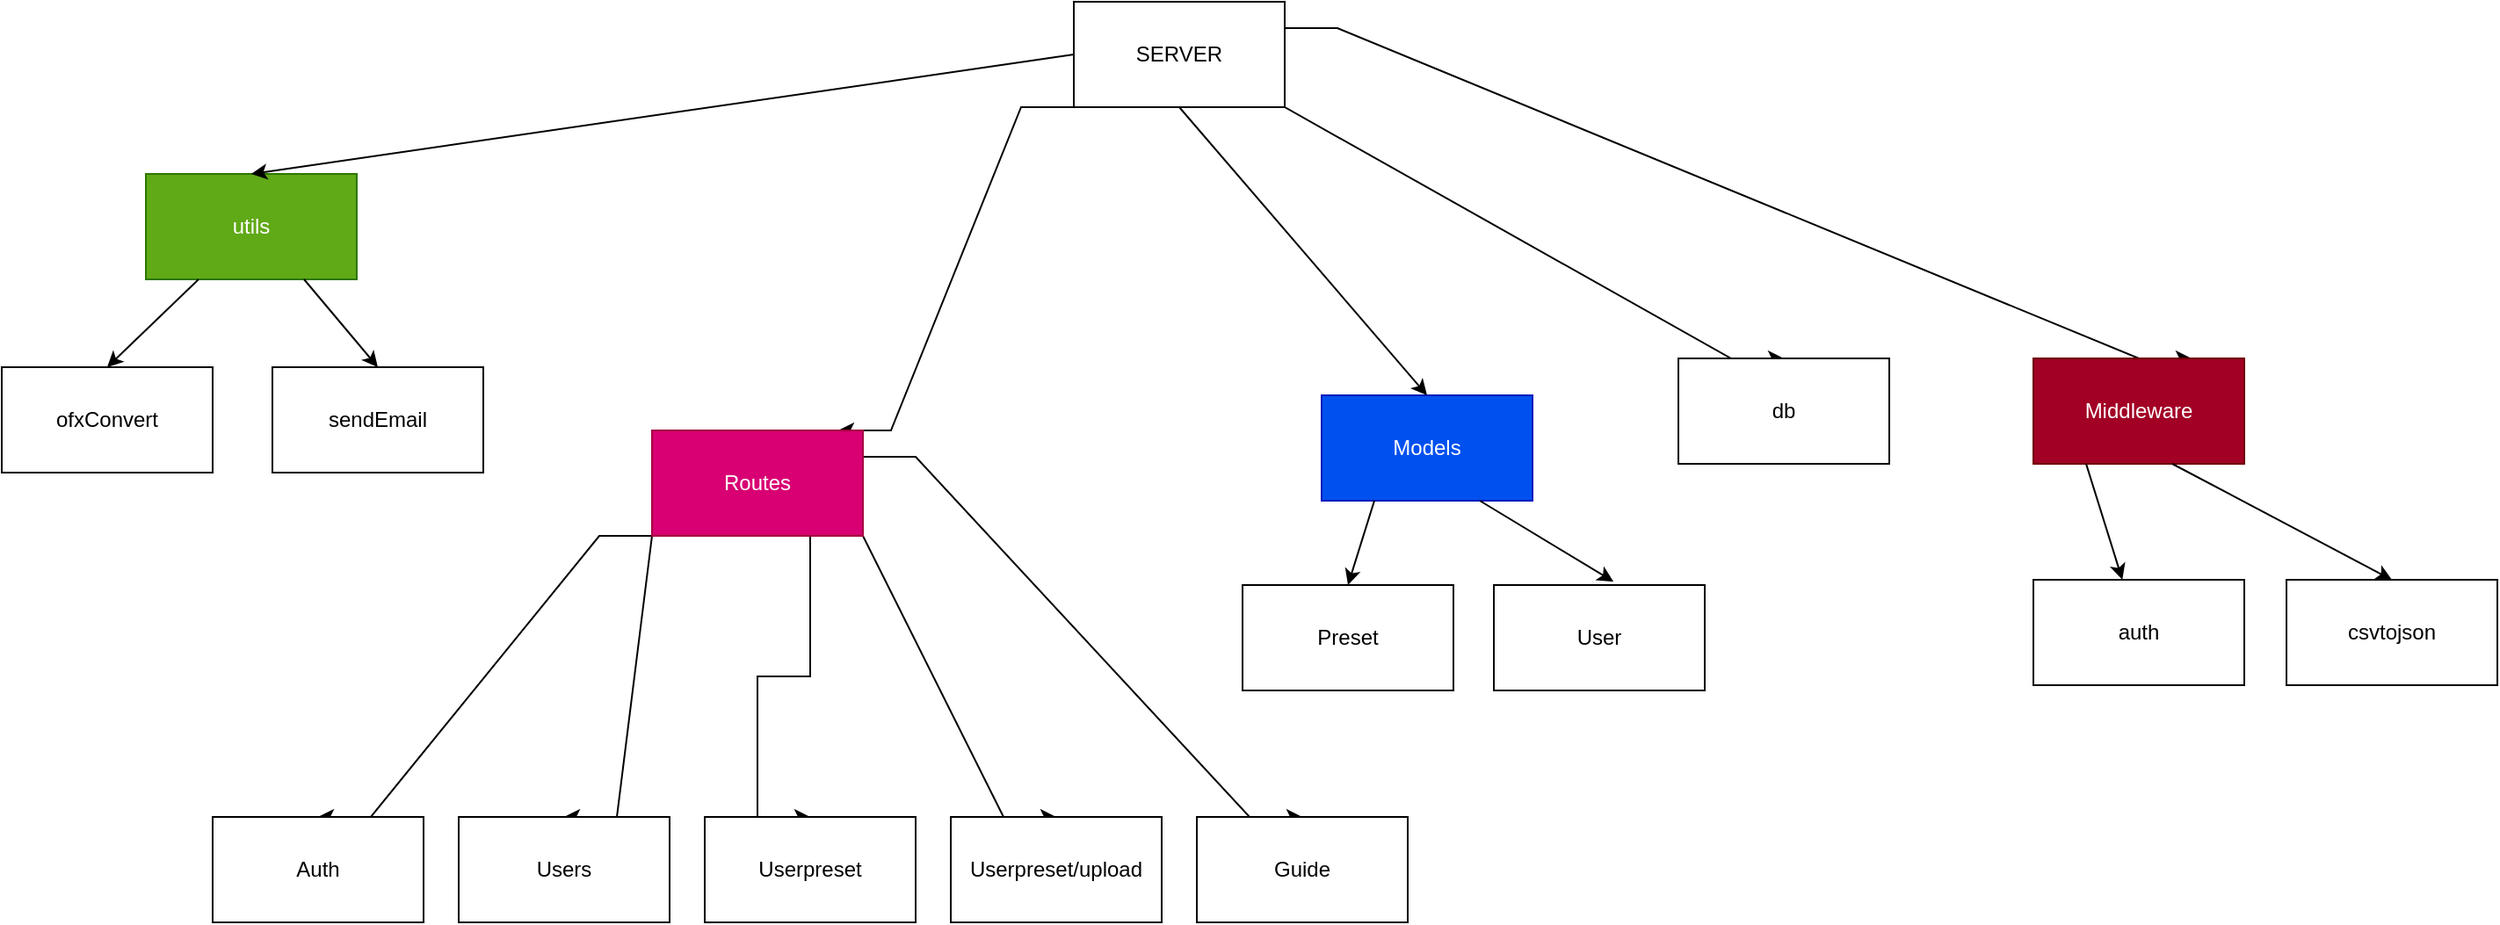 <mxfile>
    <diagram id="DrYpmSBkX1KJwubIpFKj" name="Page-1">
        <mxGraphModel dx="1094" dy="667" grid="0" gridSize="10" guides="1" tooltips="1" connect="1" arrows="1" fold="1" page="0" pageScale="1" pageWidth="850" pageHeight="1100" math="0" shadow="0">
            <root>
                <mxCell id="0"/>
                <mxCell id="1" parent="0"/>
                <mxCell id="15" style="edgeStyle=entityRelationEdgeStyle;rounded=0;orthogonalLoop=1;jettySize=auto;html=1;exitX=0;exitY=1;exitDx=0;exitDy=0;entryX=0.883;entryY=0;entryDx=0;entryDy=0;entryPerimeter=0;" parent="1" source="2" target="3" edge="1">
                    <mxGeometry relative="1" as="geometry"/>
                </mxCell>
                <mxCell id="16" style="edgeStyle=entityRelationEdgeStyle;rounded=0;orthogonalLoop=1;jettySize=auto;html=1;exitX=0.75;exitY=1;exitDx=0;exitDy=0;entryX=0.5;entryY=0;entryDx=0;entryDy=0;" parent="1" source="2" target="4" edge="1">
                    <mxGeometry relative="1" as="geometry"/>
                </mxCell>
                <mxCell id="17" style="edgeStyle=entityRelationEdgeStyle;rounded=0;orthogonalLoop=1;jettySize=auto;html=1;exitX=1;exitY=0.25;exitDx=0;exitDy=0;entryX=0.75;entryY=0;entryDx=0;entryDy=0;" parent="1" source="2" target="5" edge="1">
                    <mxGeometry relative="1" as="geometry"/>
                </mxCell>
                <mxCell id="2" value="SERVER" style="rounded=0;whiteSpace=wrap;html=1;glass=0;sketch=0;shadow=0;" parent="1" vertex="1">
                    <mxGeometry x="250" y="156" width="120" height="60" as="geometry"/>
                </mxCell>
                <mxCell id="20" style="edgeStyle=entityRelationEdgeStyle;rounded=0;orthogonalLoop=1;jettySize=auto;html=1;exitX=0;exitY=1;exitDx=0;exitDy=0;entryX=0.5;entryY=0;entryDx=0;entryDy=0;" parent="1" source="3" target="7" edge="1">
                    <mxGeometry relative="1" as="geometry"/>
                </mxCell>
                <mxCell id="21" style="edgeStyle=entityRelationEdgeStyle;rounded=0;orthogonalLoop=1;jettySize=auto;html=1;exitX=0.25;exitY=1;exitDx=0;exitDy=0;entryX=0.5;entryY=0;entryDx=0;entryDy=0;" parent="1" source="3" target="8" edge="1">
                    <mxGeometry relative="1" as="geometry"/>
                </mxCell>
                <mxCell id="22" style="edgeStyle=entityRelationEdgeStyle;rounded=0;orthogonalLoop=1;jettySize=auto;html=1;exitX=0.5;exitY=1;exitDx=0;exitDy=0;entryX=0.5;entryY=0;entryDx=0;entryDy=0;" parent="1" source="3" target="9" edge="1">
                    <mxGeometry relative="1" as="geometry"/>
                </mxCell>
                <mxCell id="23" style="edgeStyle=entityRelationEdgeStyle;rounded=0;orthogonalLoop=1;jettySize=auto;html=1;exitX=0.75;exitY=1;exitDx=0;exitDy=0;entryX=0.5;entryY=0;entryDx=0;entryDy=0;" parent="1" source="3" target="10" edge="1">
                    <mxGeometry relative="1" as="geometry"/>
                </mxCell>
                <mxCell id="25" style="edgeStyle=entityRelationEdgeStyle;rounded=0;orthogonalLoop=1;jettySize=auto;html=1;exitX=1;exitY=0.25;exitDx=0;exitDy=0;entryX=0.5;entryY=0;entryDx=0;entryDy=0;" parent="1" source="3" target="12" edge="1">
                    <mxGeometry relative="1" as="geometry"/>
                </mxCell>
                <mxCell id="3" value="Routes" style="rounded=0;whiteSpace=wrap;html=1;glass=0;sketch=0;shadow=0;fillColor=#d80073;strokeColor=#A50040;fontColor=#ffffff;" parent="1" vertex="1">
                    <mxGeometry x="10" y="400" width="120" height="60" as="geometry"/>
                </mxCell>
                <mxCell id="4" value="db" style="rounded=0;whiteSpace=wrap;html=1;" parent="1" vertex="1">
                    <mxGeometry x="594" y="359" width="120" height="60" as="geometry"/>
                </mxCell>
                <mxCell id="5" value="Middleware&lt;br&gt;" style="rounded=0;whiteSpace=wrap;html=1;fillColor=#a20025;strokeColor=#6F0000;fontColor=#ffffff;" parent="1" vertex="1">
                    <mxGeometry x="796" y="359" width="120" height="60" as="geometry"/>
                </mxCell>
                <mxCell id="7" value="Auth" style="rounded=0;whiteSpace=wrap;html=1;" parent="1" vertex="1">
                    <mxGeometry x="-240" y="620" width="120" height="60" as="geometry"/>
                </mxCell>
                <mxCell id="8" value="Users" style="rounded=0;whiteSpace=wrap;html=1;" parent="1" vertex="1">
                    <mxGeometry x="-100" y="620" width="120" height="60" as="geometry"/>
                </mxCell>
                <mxCell id="9" value="Userpreset" style="rounded=0;whiteSpace=wrap;html=1;" parent="1" vertex="1">
                    <mxGeometry x="40" y="620" width="120" height="60" as="geometry"/>
                </mxCell>
                <mxCell id="10" value="Userpreset/upload" style="rounded=0;whiteSpace=wrap;html=1;" parent="1" vertex="1">
                    <mxGeometry x="180" y="620" width="120" height="60" as="geometry"/>
                </mxCell>
                <mxCell id="12" value="Guide" style="rounded=0;whiteSpace=wrap;html=1;" parent="1" vertex="1">
                    <mxGeometry x="320" y="620" width="120" height="60" as="geometry"/>
                </mxCell>
                <mxCell id="26" value="auth" style="rounded=0;whiteSpace=wrap;html=1;" vertex="1" parent="1">
                    <mxGeometry x="796" y="485" width="120" height="60" as="geometry"/>
                </mxCell>
                <mxCell id="27" value="csvtojson" style="rounded=0;whiteSpace=wrap;html=1;" vertex="1" parent="1">
                    <mxGeometry x="940" y="485" width="120" height="60" as="geometry"/>
                </mxCell>
                <mxCell id="28" value="" style="endArrow=classic;html=1;exitX=0.25;exitY=1;exitDx=0;exitDy=0;" edge="1" parent="1" source="5" target="26">
                    <mxGeometry width="50" height="50" relative="1" as="geometry">
                        <mxPoint x="1016" y="440" as="sourcePoint"/>
                        <mxPoint x="1066" y="390" as="targetPoint"/>
                    </mxGeometry>
                </mxCell>
                <mxCell id="29" value="" style="endArrow=classic;html=1;exitX=0.25;exitY=1;exitDx=0;exitDy=0;entryX=0.5;entryY=0;entryDx=0;entryDy=0;" edge="1" parent="1" target="27">
                    <mxGeometry width="50" height="50" relative="1" as="geometry">
                        <mxPoint x="875.0" y="419.0" as="sourcePoint"/>
                        <mxPoint x="895.625" y="485" as="targetPoint"/>
                    </mxGeometry>
                </mxCell>
                <mxCell id="30" value="Models" style="rounded=0;whiteSpace=wrap;html=1;glass=0;sketch=0;shadow=0;fillColor=#0050ef;strokeColor=#001DBC;fontColor=#ffffff;" vertex="1" parent="1">
                    <mxGeometry x="391" y="380" width="120" height="60" as="geometry"/>
                </mxCell>
                <mxCell id="31" value="" style="endArrow=classic;html=1;exitX=0.5;exitY=1;exitDx=0;exitDy=0;entryX=0.5;entryY=0;entryDx=0;entryDy=0;" edge="1" parent="1" source="2" target="30">
                    <mxGeometry width="50" height="50" relative="1" as="geometry">
                        <mxPoint x="309" y="332" as="sourcePoint"/>
                        <mxPoint x="359" y="282" as="targetPoint"/>
                    </mxGeometry>
                </mxCell>
                <mxCell id="32" value="Preset" style="rounded=0;whiteSpace=wrap;html=1;glass=0;sketch=0;shadow=0;" vertex="1" parent="1">
                    <mxGeometry x="346" y="488" width="120" height="60" as="geometry"/>
                </mxCell>
                <mxCell id="33" value="User" style="rounded=0;whiteSpace=wrap;html=1;glass=0;sketch=0;shadow=0;" vertex="1" parent="1">
                    <mxGeometry x="489" y="488" width="120" height="60" as="geometry"/>
                </mxCell>
                <mxCell id="34" value="" style="endArrow=classic;html=1;entryX=0.5;entryY=0;entryDx=0;entryDy=0;exitX=0.25;exitY=1;exitDx=0;exitDy=0;" edge="1" parent="1" source="30" target="32">
                    <mxGeometry width="50" height="50" relative="1" as="geometry">
                        <mxPoint x="266" y="435" as="sourcePoint"/>
                        <mxPoint x="316" y="385" as="targetPoint"/>
                    </mxGeometry>
                </mxCell>
                <mxCell id="35" value="" style="endArrow=classic;html=1;exitX=0.75;exitY=1;exitDx=0;exitDy=0;entryX=0.567;entryY=-0.033;entryDx=0;entryDy=0;entryPerimeter=0;" edge="1" parent="1" source="30" target="33">
                    <mxGeometry width="50" height="50" relative="1" as="geometry">
                        <mxPoint x="300" y="393" as="sourcePoint"/>
                        <mxPoint x="583" y="479" as="targetPoint"/>
                    </mxGeometry>
                </mxCell>
                <mxCell id="36" value="utils" style="rounded=0;whiteSpace=wrap;html=1;glass=0;sketch=0;shadow=0;fillColor=#60a917;strokeColor=#2D7600;fontColor=#ffffff;" vertex="1" parent="1">
                    <mxGeometry x="-278" y="254" width="120" height="60" as="geometry"/>
                </mxCell>
                <mxCell id="37" value="" style="endArrow=classic;html=1;exitX=0;exitY=0.5;exitDx=0;exitDy=0;entryX=0.5;entryY=0;entryDx=0;entryDy=0;" edge="1" parent="1" source="2" target="36">
                    <mxGeometry width="50" height="50" relative="1" as="geometry">
                        <mxPoint x="42" y="201" as="sourcePoint"/>
                        <mxPoint x="92" y="151" as="targetPoint"/>
                    </mxGeometry>
                </mxCell>
                <mxCell id="38" value="ofxConvert" style="rounded=0;whiteSpace=wrap;html=1;glass=0;sketch=0;shadow=0;" vertex="1" parent="1">
                    <mxGeometry x="-360" y="364" width="120" height="60" as="geometry"/>
                </mxCell>
                <mxCell id="39" value="sendEmail" style="rounded=0;whiteSpace=wrap;html=1;glass=0;sketch=0;shadow=0;" vertex="1" parent="1">
                    <mxGeometry x="-206" y="364" width="120" height="60" as="geometry"/>
                </mxCell>
                <mxCell id="40" value="" style="endArrow=classic;html=1;exitX=0.25;exitY=1;exitDx=0;exitDy=0;entryX=0.5;entryY=0;entryDx=0;entryDy=0;" edge="1" parent="1" source="36" target="38">
                    <mxGeometry width="50" height="50" relative="1" as="geometry">
                        <mxPoint x="-47" y="320" as="sourcePoint"/>
                        <mxPoint x="3" y="270" as="targetPoint"/>
                    </mxGeometry>
                </mxCell>
                <mxCell id="41" value="" style="endArrow=classic;html=1;exitX=0.75;exitY=1;exitDx=0;exitDy=0;entryX=0.5;entryY=0;entryDx=0;entryDy=0;" edge="1" parent="1" source="36" target="39">
                    <mxGeometry width="50" height="50" relative="1" as="geometry">
                        <mxPoint x="-33" y="317" as="sourcePoint"/>
                        <mxPoint x="17" y="267" as="targetPoint"/>
                    </mxGeometry>
                </mxCell>
            </root>
        </mxGraphModel>
    </diagram>
</mxfile>